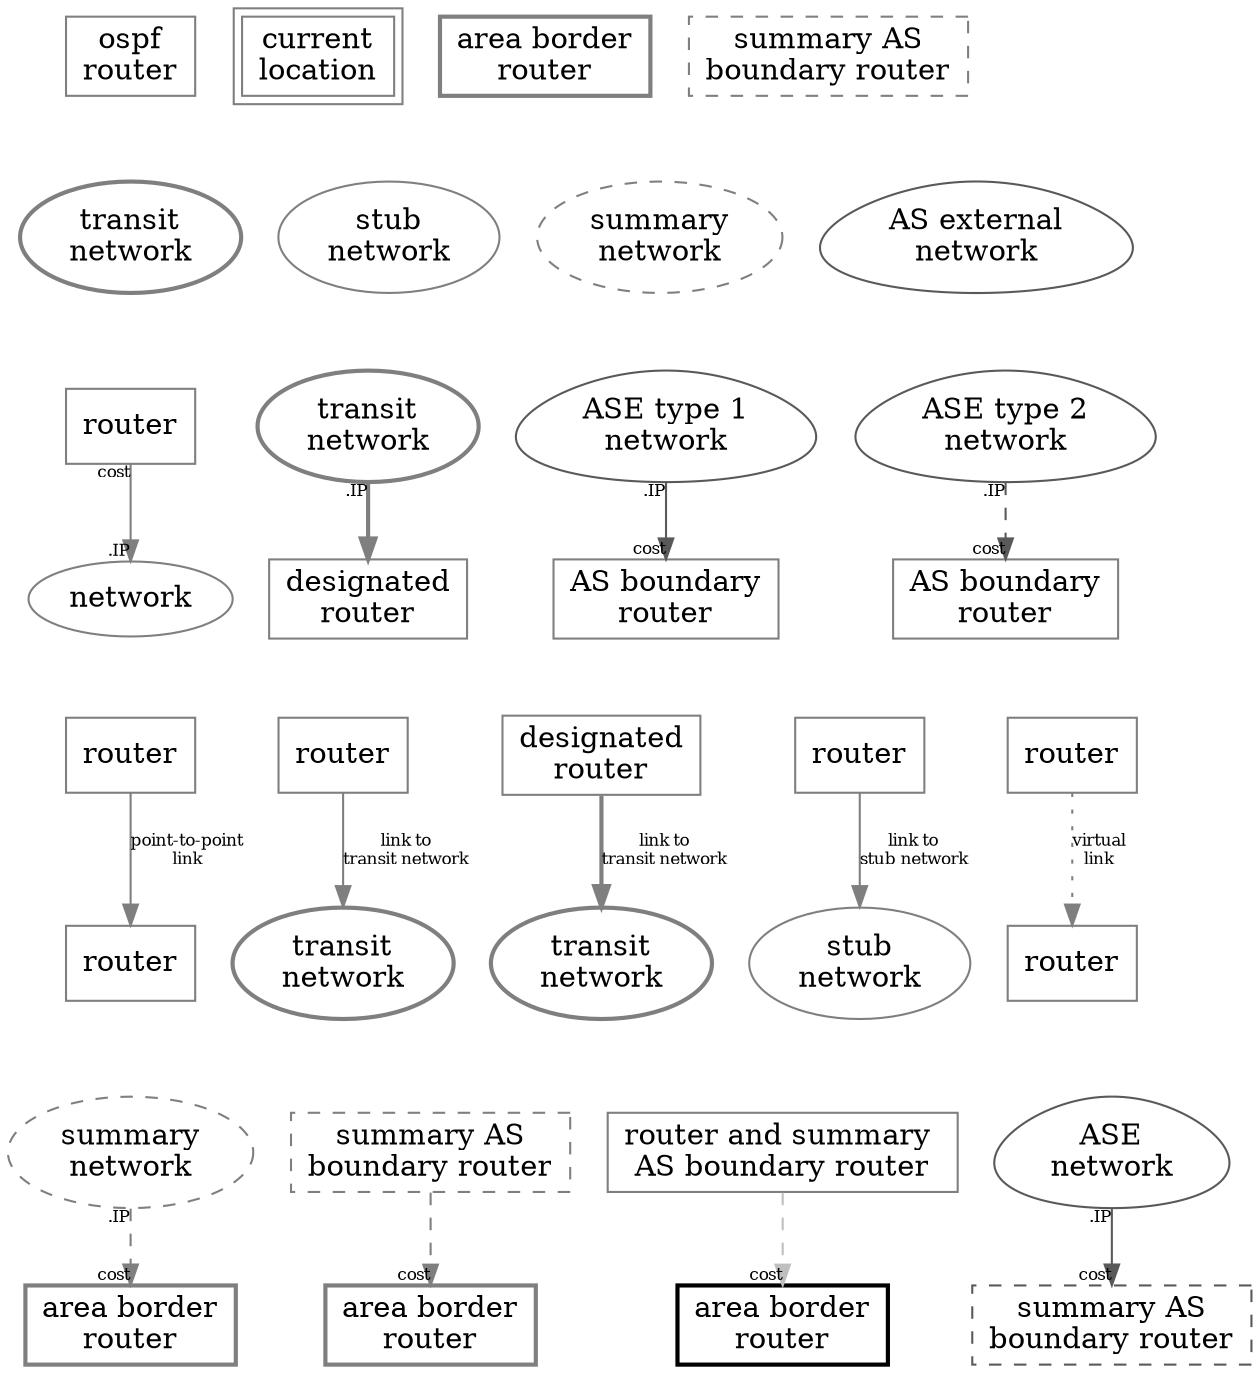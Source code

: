 digraph "ospf legend" {
	node [ color=gray50 fontsize=14 ];
	edge [ color=gray50 fontsize=8  ];
	router0 -> network0 -> edgerouter0 [ style=invis ];
	edgenetwork0 -> linkrouter0 [ style=invis ];
	linkdst0 -> summarynetwork0 [ style=invis ];
	router0 [
		style="solid"
		shape="box"
		label="ospf\nrouter"
	];
	router1 [
		peripheries="2"
		style="solid"
		shape="box"
		label="current\nlocation"
	];
	router2 [
		style="bold"
		shape="box"
		label="area border\nrouter"
	];
	router3 [
		style="dashed"
		shape="box"
		label="summary AS\nboundary router"
	];
	{ rank=same; router0; router1; router2; router3; }
	network0 [
		style="bold"
		shape="ellipse"
		label="transit\nnetwork"
	];
	network1 [
		style="solid"
		shape="ellipse"
		label="stub\nnetwork"
	];
	network2 [
		style="dashed"
		shape="ellipse"
		label="summary\nnetwork"
	];
	network3 [
		color="gray35"
		style="solid"
		shape="egg"
		label="AS external\nnetwork"
	];
	{ rank=same; network0; network1; network2; network3; }
	edgenetwork0 [
		style="solid"
		shape="ellipse"
		label="network"
	];
	edgenetwork1 [
		style="bold"
		shape="ellipse"
		label="transit\nnetwork"
	];
	edgenetwork2 [
		color="gray35"
		style="solid"
		shape="egg"
		label="ASE type 1\nnetwork"
	];
	edgenetwork3 [
		color="gray35"
		style="solid"
		shape="egg"
		label="ASE type 2\nnetwork"
	];
	edgerouter0 [
		style="solid"
		shape="box"
		label="router"
	];
	edgerouter1 [
		style="solid"
		shape="box"
		label="designated\nrouter"
	];
	edgerouter2 [
		style="solid"
		shape="box"
		label="AS boundary\nrouter"
	];
	edgerouter3 [
		style="solid"
		shape="box"
		label="AS boundary\nrouter"
	];
	edgerouter0 -> edgenetwork0 [
		taillabel="cost"
		style="solid"
		headlabel=".IP"
	];
	edgenetwork1 -> edgerouter1 [
		taillabel=".IP"
		style="bold"
	];
	edgenetwork2 -> edgerouter2 [
		taillabel=".IP"
		color="gray35"
		style="solid"
		headlabel="cost"
	];
	edgenetwork3 -> edgerouter3 [
		taillabel=".IP"
		color="gray35"
		style="dashed"
		headlabel="cost"
	];
	{ rank=same; edgerouter0; edgenetwork1; edgenetwork2; edgenetwork3; }
	linkrouter0 [
		style="solid"
		shape="box"
		label="router"
	];
	linkrouter1 [
		style="solid"
		shape="box"
		label="router"
	];
	linkrouter2 [
		style="solid"
		shape="box"
		label="designated\nrouter"
	];
	linkrouter3 [
		style="solid"
		shape="box"
		label="router"
	];
	linkrouter4 [
		style="solid"
		shape="box"
		label="router"
	];
	linkdst0 [
		style="solid"
		shape="box"
		label="router"
	];
	linkdst1 [
		style="bold"
		shape="ellipse"
		label="transit\nnetwork"
	];
	linkdst2 [
		style="bold"
		shape="ellipse"
		label="transit\nnetwork"
	];
	linkdst3 [
		style="solid"
		shape="ellipse"
		label="stub\nnetwork"
	];
	linkdst4 [
		style="solid"
		shape="box"
		label="router"
	];
	linkrouter0 -> linkdst0 [
		style="solid"
		label="point-to-point\nlink"
	];
	linkrouter1 -> linkdst1 [
		style="solid"
		label="link to\ntransit network"
	];
	linkrouter2 -> linkdst2 [
		style="bold"
		label="link to\ntransit network"
	];
	linkrouter3 -> linkdst3 [
		style="solid"
		label="link to\nstub network"
	];
	linkrouter4 -> linkdst4 [
		style="dotted"
		label="virtual\nlink"
	];
	{ rank=same; linkrouter0; linkrouter1; linkrouter2; linkrouter3; linkrouter4; }
	summarynetwork0 [
		style="dashed"
		shape="ellipse"
		label="summary\nnetwork"
	];
	summarynetwork1 [
		style="dashed"
		shape="box"
		label="summary AS\nboundary router"
	];
	summarynetwork2 [
		style="solid"
		shape="box"
		label="router and summary \nAS boundary router"
	];
	summarynetwork3 [
		color="gray35"
		style="solid"
		shape="egg"
		label="ASE\nnetwork"
	];
	summaryrouter0 [
		style="bold"
		shape="box"
		label="area border\nrouter"
	];
	summaryrouter1 [
		style="bold"
		shape="box"
		label="area border\nrouter"
	];
	summaryrouter2 [
		color="black"
		style="bold"
		shape="box"
		label="area border\nrouter"
	];
	summaryrouter3 [
		color="gray35"
		style="dashed"
		shape="box"
		label="summary AS\nboundary router"
	];
	summarynetwork0 -> summaryrouter0 [
		taillabel=".IP"
		style="dashed"
		headlabel="cost"
	];
	summarynetwork1 -> summaryrouter1 [
		style="dashed"
		headlabel="cost"
	];
	summarynetwork2 -> summaryrouter2 [
		color="gray75"
		style="dashed"
		headlabel="cost"
	];
	summarynetwork3 -> summaryrouter3 [
		taillabel=".IP"
		color="gray35"
		style="solid"
		headlabel="cost"
	];
	{ rank=same; summarynetwork0; summarynetwork1; summarynetwork2; summarynetwork3; }
}

